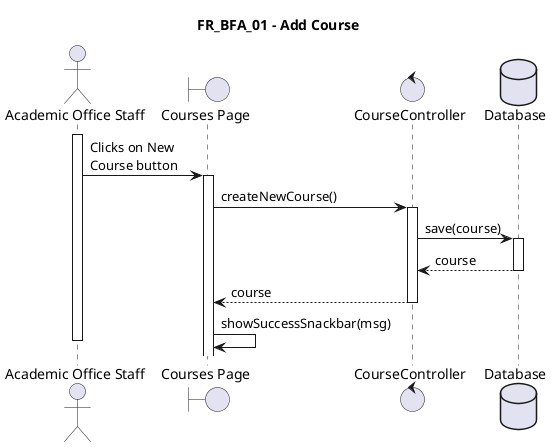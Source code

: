 @startuml FR_BFA_01
title FR_BFA_01 - Add Course
skinparam maxMessageSize 125

actor "Academic Office Staff" as eu
boundary "Courses Page" as fe
control "CourseController" as ct

database "Database" as db

activate eu

eu -> fe ++ : Clicks on New Course button
fe -> ct ++ : createNewCourse()
ct -> db ++ : save(course)
db --> ct -- : course
ct --> fe -- : course
fe -> fe : showSuccessSnackbar(msg)

deactivate eu

@enduml